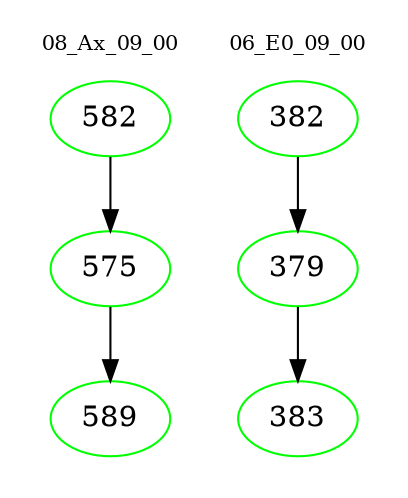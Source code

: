 digraph{
subgraph cluster_0 {
color = white
label = "08_Ax_09_00";
fontsize=10;
T0_582 [label="582", color="green"]
T0_582 -> T0_575 [color="black"]
T0_575 [label="575", color="green"]
T0_575 -> T0_589 [color="black"]
T0_589 [label="589", color="green"]
}
subgraph cluster_1 {
color = white
label = "06_E0_09_00";
fontsize=10;
T1_382 [label="382", color="green"]
T1_382 -> T1_379 [color="black"]
T1_379 [label="379", color="green"]
T1_379 -> T1_383 [color="black"]
T1_383 [label="383", color="green"]
}
}
